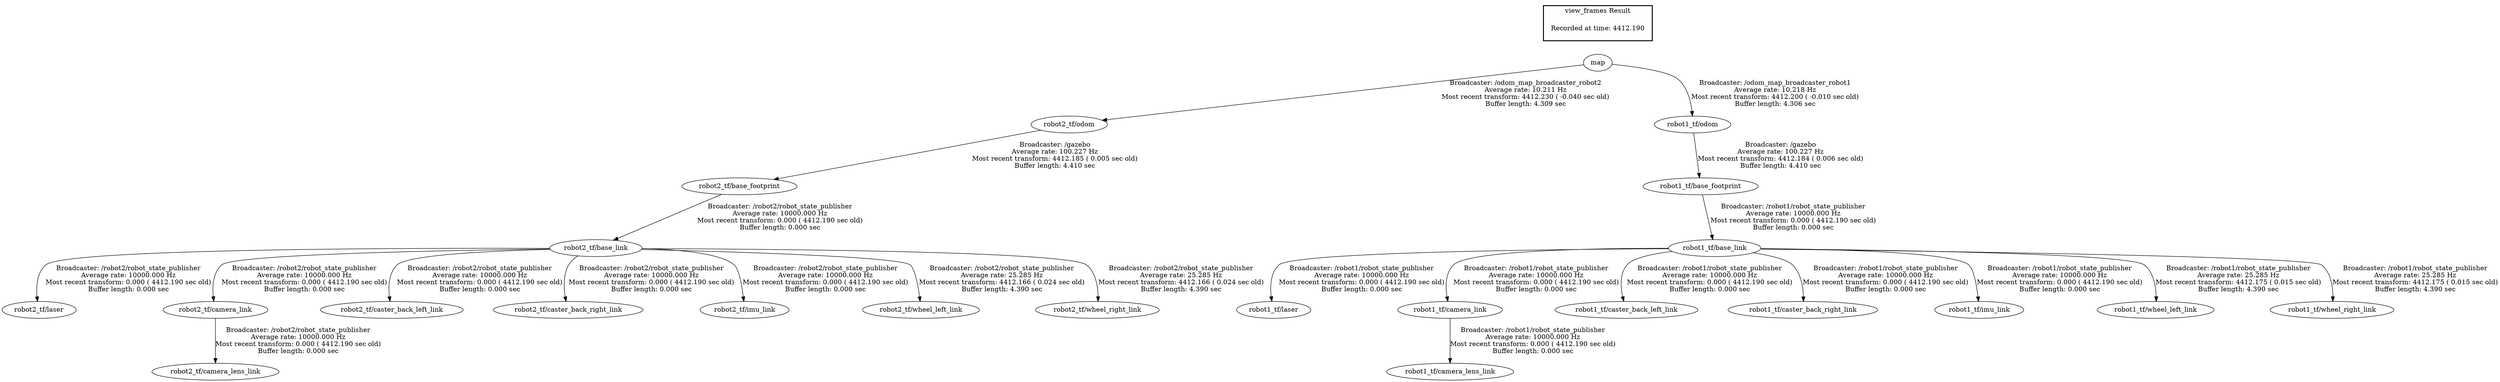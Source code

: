 digraph G {
"robot2_tf/base_link" -> "robot2_tf/laser"[label="Broadcaster: /robot2/robot_state_publisher\nAverage rate: 10000.000 Hz\nMost recent transform: 0.000 ( 4412.190 sec old)\nBuffer length: 0.000 sec\n"];
"robot2_tf/base_footprint" -> "robot2_tf/base_link"[label="Broadcaster: /robot2/robot_state_publisher\nAverage rate: 10000.000 Hz\nMost recent transform: 0.000 ( 4412.190 sec old)\nBuffer length: 0.000 sec\n"];
"robot2_tf/odom" -> "robot2_tf/base_footprint"[label="Broadcaster: /gazebo\nAverage rate: 100.227 Hz\nMost recent transform: 4412.185 ( 0.005 sec old)\nBuffer length: 4.410 sec\n"];
"robot2_tf/base_link" -> "robot2_tf/camera_link"[label="Broadcaster: /robot2/robot_state_publisher\nAverage rate: 10000.000 Hz\nMost recent transform: 0.000 ( 4412.190 sec old)\nBuffer length: 0.000 sec\n"];
"robot2_tf/camera_link" -> "robot2_tf/camera_lens_link"[label="Broadcaster: /robot2/robot_state_publisher\nAverage rate: 10000.000 Hz\nMost recent transform: 0.000 ( 4412.190 sec old)\nBuffer length: 0.000 sec\n"];
"robot2_tf/base_link" -> "robot2_tf/caster_back_left_link"[label="Broadcaster: /robot2/robot_state_publisher\nAverage rate: 10000.000 Hz\nMost recent transform: 0.000 ( 4412.190 sec old)\nBuffer length: 0.000 sec\n"];
"robot2_tf/base_link" -> "robot2_tf/caster_back_right_link"[label="Broadcaster: /robot2/robot_state_publisher\nAverage rate: 10000.000 Hz\nMost recent transform: 0.000 ( 4412.190 sec old)\nBuffer length: 0.000 sec\n"];
"robot2_tf/base_link" -> "robot2_tf/imu_link"[label="Broadcaster: /robot2/robot_state_publisher\nAverage rate: 10000.000 Hz\nMost recent transform: 0.000 ( 4412.190 sec old)\nBuffer length: 0.000 sec\n"];
"robot1_tf/base_link" -> "robot1_tf/laser"[label="Broadcaster: /robot1/robot_state_publisher\nAverage rate: 10000.000 Hz\nMost recent transform: 0.000 ( 4412.190 sec old)\nBuffer length: 0.000 sec\n"];
"robot1_tf/base_footprint" -> "robot1_tf/base_link"[label="Broadcaster: /robot1/robot_state_publisher\nAverage rate: 10000.000 Hz\nMost recent transform: 0.000 ( 4412.190 sec old)\nBuffer length: 0.000 sec\n"];
"robot1_tf/odom" -> "robot1_tf/base_footprint"[label="Broadcaster: /gazebo\nAverage rate: 100.227 Hz\nMost recent transform: 4412.184 ( 0.006 sec old)\nBuffer length: 4.410 sec\n"];
"robot1_tf/base_link" -> "robot1_tf/camera_link"[label="Broadcaster: /robot1/robot_state_publisher\nAverage rate: 10000.000 Hz\nMost recent transform: 0.000 ( 4412.190 sec old)\nBuffer length: 0.000 sec\n"];
"robot1_tf/camera_link" -> "robot1_tf/camera_lens_link"[label="Broadcaster: /robot1/robot_state_publisher\nAverage rate: 10000.000 Hz\nMost recent transform: 0.000 ( 4412.190 sec old)\nBuffer length: 0.000 sec\n"];
"robot1_tf/base_link" -> "robot1_tf/caster_back_left_link"[label="Broadcaster: /robot1/robot_state_publisher\nAverage rate: 10000.000 Hz\nMost recent transform: 0.000 ( 4412.190 sec old)\nBuffer length: 0.000 sec\n"];
"robot1_tf/base_link" -> "robot1_tf/caster_back_right_link"[label="Broadcaster: /robot1/robot_state_publisher\nAverage rate: 10000.000 Hz\nMost recent transform: 0.000 ( 4412.190 sec old)\nBuffer length: 0.000 sec\n"];
"robot1_tf/base_link" -> "robot1_tf/imu_link"[label="Broadcaster: /robot1/robot_state_publisher\nAverage rate: 10000.000 Hz\nMost recent transform: 0.000 ( 4412.190 sec old)\nBuffer length: 0.000 sec\n"];
"map" -> "robot1_tf/odom"[label="Broadcaster: /odom_map_broadcaster_robot1\nAverage rate: 10.218 Hz\nMost recent transform: 4412.200 ( -0.010 sec old)\nBuffer length: 4.306 sec\n"];
"map" -> "robot2_tf/odom"[label="Broadcaster: /odom_map_broadcaster_robot2\nAverage rate: 10.211 Hz\nMost recent transform: 4412.230 ( -0.040 sec old)\nBuffer length: 4.309 sec\n"];
"robot2_tf/base_link" -> "robot2_tf/wheel_left_link"[label="Broadcaster: /robot2/robot_state_publisher\nAverage rate: 25.285 Hz\nMost recent transform: 4412.166 ( 0.024 sec old)\nBuffer length: 4.390 sec\n"];
"robot2_tf/base_link" -> "robot2_tf/wheel_right_link"[label="Broadcaster: /robot2/robot_state_publisher\nAverage rate: 25.285 Hz\nMost recent transform: 4412.166 ( 0.024 sec old)\nBuffer length: 4.390 sec\n"];
"robot1_tf/base_link" -> "robot1_tf/wheel_left_link"[label="Broadcaster: /robot1/robot_state_publisher\nAverage rate: 25.285 Hz\nMost recent transform: 4412.175 ( 0.015 sec old)\nBuffer length: 4.390 sec\n"];
"robot1_tf/base_link" -> "robot1_tf/wheel_right_link"[label="Broadcaster: /robot1/robot_state_publisher\nAverage rate: 25.285 Hz\nMost recent transform: 4412.175 ( 0.015 sec old)\nBuffer length: 4.390 sec\n"];
edge [style=invis];
 subgraph cluster_legend { style=bold; color=black; label ="view_frames Result";
"Recorded at time: 4412.190"[ shape=plaintext ] ;
 }->"map";
}
